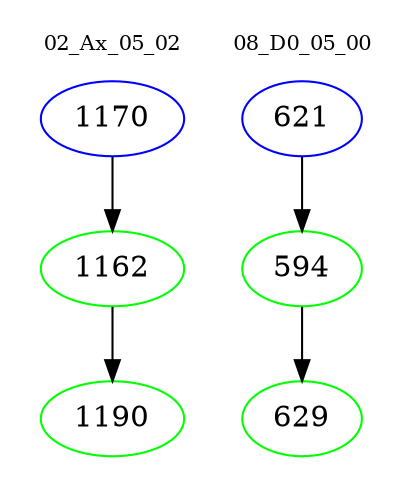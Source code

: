 digraph{
subgraph cluster_0 {
color = white
label = "02_Ax_05_02";
fontsize=10;
T0_1170 [label="1170", color="blue"]
T0_1170 -> T0_1162 [color="black"]
T0_1162 [label="1162", color="green"]
T0_1162 -> T0_1190 [color="black"]
T0_1190 [label="1190", color="green"]
}
subgraph cluster_1 {
color = white
label = "08_D0_05_00";
fontsize=10;
T1_621 [label="621", color="blue"]
T1_621 -> T1_594 [color="black"]
T1_594 [label="594", color="green"]
T1_594 -> T1_629 [color="black"]
T1_629 [label="629", color="green"]
}
}
